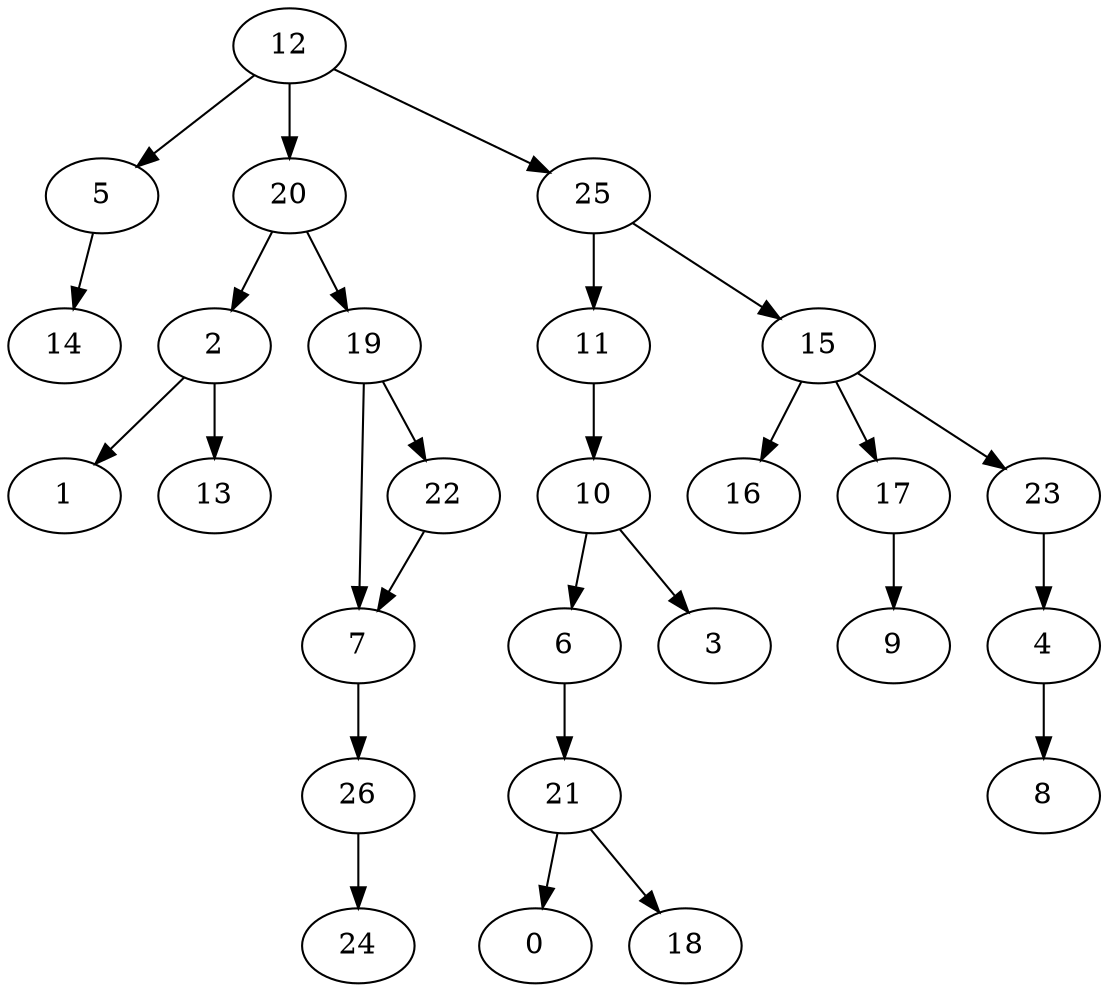 strict digraph "" {
	2 -> 1;
	2 -> 13;
	4 -> 8;
	5 -> 14;
	6 -> 21;
	21 -> 0;
	21 -> 18;
	7 -> 26;
	26 -> 24;
	10 -> 6;
	10 -> 3;
	11 -> 10;
	12 -> 5;
	12 -> 20;
	12 -> 25;
	20 -> 2;
	20 -> 19;
	25 -> 11;
	25 -> 15;
	15 -> 16;
	15 -> 17;
	15 -> 23;
	17 -> 9;
	23 -> 4;
	19 -> 7;
	19 -> 22;
	22 -> 7;
}
